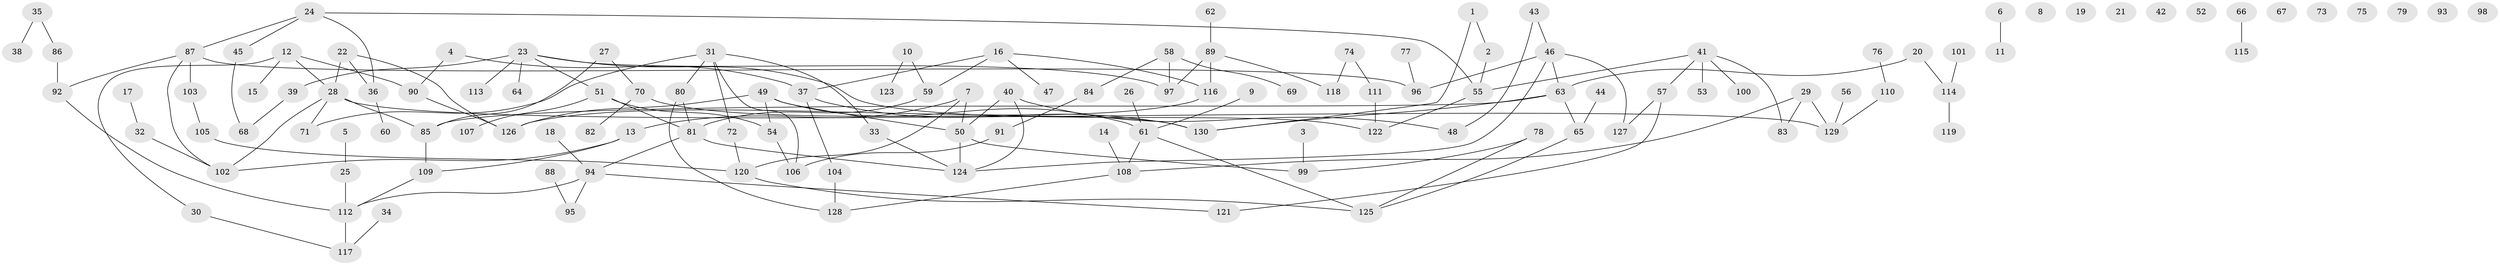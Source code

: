 // Generated by graph-tools (version 1.1) at 2025/00/03/09/25 03:00:52]
// undirected, 130 vertices, 152 edges
graph export_dot {
graph [start="1"]
  node [color=gray90,style=filled];
  1;
  2;
  3;
  4;
  5;
  6;
  7;
  8;
  9;
  10;
  11;
  12;
  13;
  14;
  15;
  16;
  17;
  18;
  19;
  20;
  21;
  22;
  23;
  24;
  25;
  26;
  27;
  28;
  29;
  30;
  31;
  32;
  33;
  34;
  35;
  36;
  37;
  38;
  39;
  40;
  41;
  42;
  43;
  44;
  45;
  46;
  47;
  48;
  49;
  50;
  51;
  52;
  53;
  54;
  55;
  56;
  57;
  58;
  59;
  60;
  61;
  62;
  63;
  64;
  65;
  66;
  67;
  68;
  69;
  70;
  71;
  72;
  73;
  74;
  75;
  76;
  77;
  78;
  79;
  80;
  81;
  82;
  83;
  84;
  85;
  86;
  87;
  88;
  89;
  90;
  91;
  92;
  93;
  94;
  95;
  96;
  97;
  98;
  99;
  100;
  101;
  102;
  103;
  104;
  105;
  106;
  107;
  108;
  109;
  110;
  111;
  112;
  113;
  114;
  115;
  116;
  117;
  118;
  119;
  120;
  121;
  122;
  123;
  124;
  125;
  126;
  127;
  128;
  129;
  130;
  1 -- 2;
  1 -- 130;
  2 -- 55;
  3 -- 99;
  4 -- 37;
  4 -- 90;
  5 -- 25;
  6 -- 11;
  7 -- 13;
  7 -- 50;
  7 -- 120;
  9 -- 61;
  10 -- 59;
  10 -- 123;
  12 -- 15;
  12 -- 28;
  12 -- 30;
  12 -- 90;
  13 -- 102;
  13 -- 109;
  14 -- 108;
  16 -- 37;
  16 -- 47;
  16 -- 59;
  16 -- 116;
  17 -- 32;
  18 -- 94;
  20 -- 63;
  20 -- 114;
  22 -- 28;
  22 -- 36;
  22 -- 126;
  23 -- 39;
  23 -- 51;
  23 -- 64;
  23 -- 97;
  23 -- 113;
  23 -- 122;
  24 -- 36;
  24 -- 45;
  24 -- 55;
  24 -- 87;
  25 -- 112;
  26 -- 61;
  27 -- 70;
  27 -- 85;
  28 -- 71;
  28 -- 85;
  28 -- 102;
  28 -- 129;
  29 -- 83;
  29 -- 108;
  29 -- 129;
  30 -- 117;
  31 -- 33;
  31 -- 71;
  31 -- 72;
  31 -- 80;
  31 -- 106;
  32 -- 102;
  33 -- 124;
  34 -- 117;
  35 -- 38;
  35 -- 86;
  36 -- 60;
  37 -- 104;
  37 -- 130;
  39 -- 68;
  40 -- 48;
  40 -- 50;
  40 -- 124;
  41 -- 53;
  41 -- 55;
  41 -- 57;
  41 -- 83;
  41 -- 100;
  43 -- 46;
  43 -- 48;
  44 -- 65;
  45 -- 68;
  46 -- 63;
  46 -- 96;
  46 -- 124;
  46 -- 127;
  49 -- 50;
  49 -- 54;
  49 -- 61;
  49 -- 126;
  50 -- 99;
  50 -- 124;
  51 -- 54;
  51 -- 81;
  51 -- 107;
  54 -- 106;
  55 -- 122;
  56 -- 129;
  57 -- 121;
  57 -- 127;
  58 -- 69;
  58 -- 84;
  58 -- 97;
  59 -- 81;
  61 -- 108;
  61 -- 125;
  62 -- 89;
  63 -- 65;
  63 -- 85;
  63 -- 130;
  65 -- 125;
  66 -- 115;
  70 -- 82;
  70 -- 130;
  72 -- 120;
  74 -- 111;
  74 -- 118;
  76 -- 110;
  77 -- 96;
  78 -- 99;
  78 -- 125;
  80 -- 81;
  80 -- 128;
  81 -- 94;
  81 -- 124;
  84 -- 91;
  85 -- 109;
  86 -- 92;
  87 -- 92;
  87 -- 96;
  87 -- 102;
  87 -- 103;
  88 -- 95;
  89 -- 97;
  89 -- 116;
  89 -- 118;
  90 -- 126;
  91 -- 106;
  92 -- 112;
  94 -- 95;
  94 -- 112;
  94 -- 121;
  101 -- 114;
  103 -- 105;
  104 -- 128;
  105 -- 120;
  108 -- 128;
  109 -- 112;
  110 -- 129;
  111 -- 122;
  112 -- 117;
  114 -- 119;
  116 -- 126;
  120 -- 125;
}
